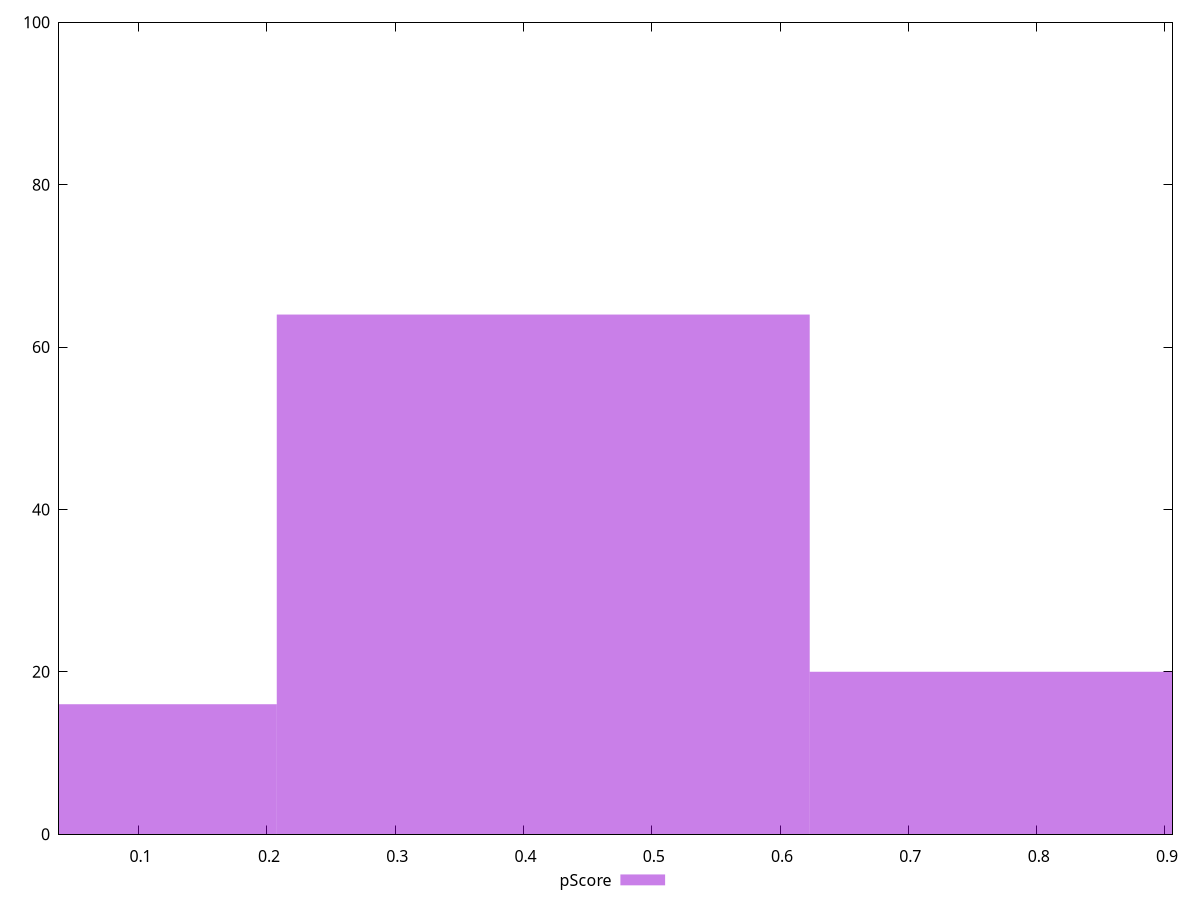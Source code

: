 reset

$pScore <<EOF
0.4154062048533045 64
0 16
0.830812409706609 20
EOF

set key outside below
set boxwidth 0.4154062048533045
set xrange [0.037959437294505405:0.905885969034842]
set yrange [0:100]
set trange [0:100]
set style fill transparent solid 0.5 noborder
set terminal svg size 640, 490 enhanced background rgb 'white'
set output "reprap/first-meaningful-paint/samples/pages+cached+noexternal+nomedia+nocss+nojs/pScore/histogram.svg"

plot $pScore title "pScore" with boxes

reset
